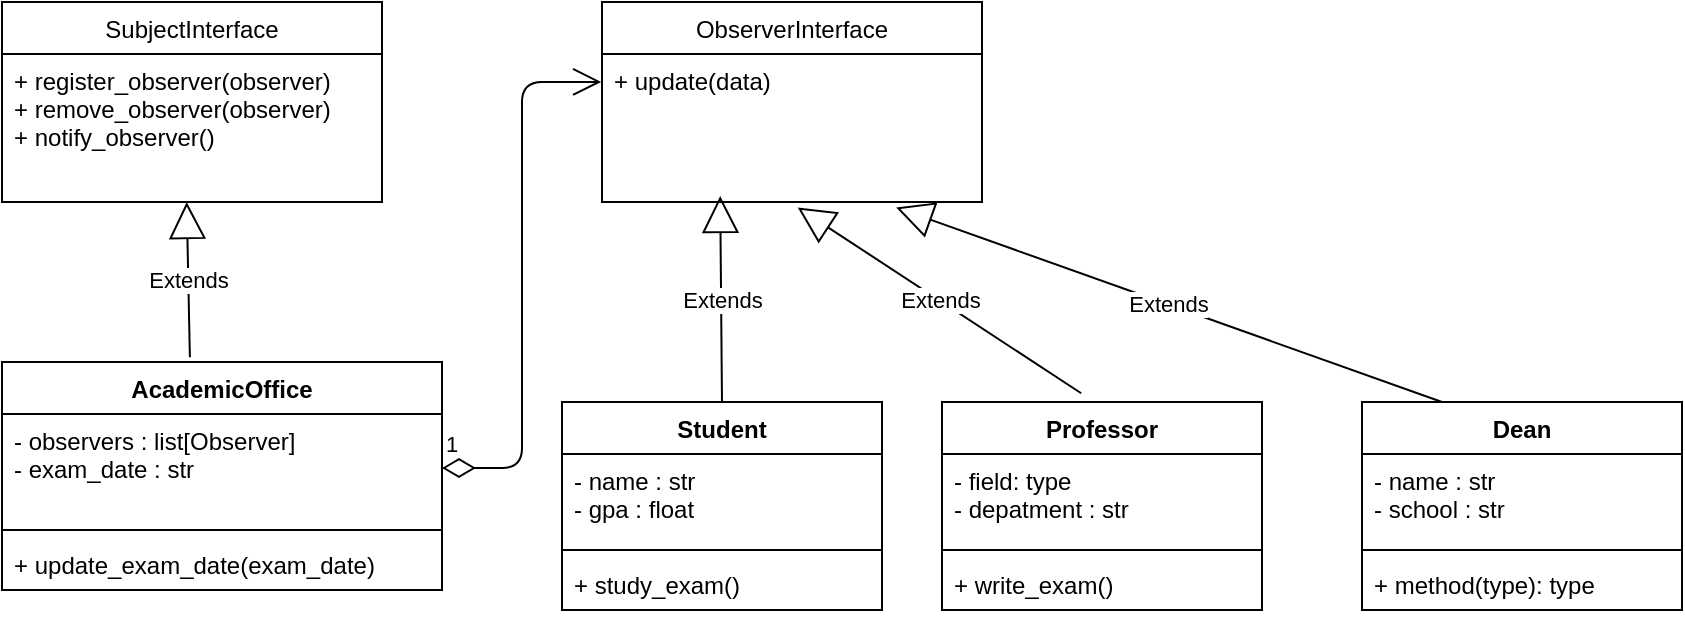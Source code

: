 <mxfile>
    <diagram id="ygEDPdyyPyWpp8rBgjiW" name="Page-1">
        <mxGraphModel dx="1049" dy="443" grid="1" gridSize="10" guides="1" tooltips="1" connect="1" arrows="1" fold="1" page="1" pageScale="1" pageWidth="1100" pageHeight="850" math="0" shadow="0">
            <root>
                <mxCell id="0"/>
                <mxCell id="1" parent="0"/>
                <mxCell id="2" value="ObserverInterface" style="swimlane;fontStyle=0;childLayout=stackLayout;horizontal=1;startSize=26;fillColor=none;horizontalStack=0;resizeParent=1;resizeParentMax=0;resizeLast=0;collapsible=1;marginBottom=0;" vertex="1" parent="1">
                    <mxGeometry x="380" y="110" width="190" height="100" as="geometry"/>
                </mxCell>
                <mxCell id="3" value="+ update(data)&#10;" style="text;strokeColor=none;fillColor=none;align=left;verticalAlign=top;spacingLeft=4;spacingRight=4;overflow=hidden;rotatable=0;points=[[0,0.5],[1,0.5]];portConstraint=eastwest;" vertex="1" parent="2">
                    <mxGeometry y="26" width="190" height="74" as="geometry"/>
                </mxCell>
                <mxCell id="6" value="SubjectInterface" style="swimlane;fontStyle=0;childLayout=stackLayout;horizontal=1;startSize=26;fillColor=none;horizontalStack=0;resizeParent=1;resizeParentMax=0;resizeLast=0;collapsible=1;marginBottom=0;" vertex="1" parent="1">
                    <mxGeometry x="80" y="110" width="190" height="100" as="geometry"/>
                </mxCell>
                <mxCell id="7" value="+ register_observer(observer)&#10;+ remove_observer(observer)&#10;+ notify_observer()&#10;" style="text;strokeColor=none;fillColor=none;align=left;verticalAlign=top;spacingLeft=4;spacingRight=4;overflow=hidden;rotatable=0;points=[[0,0.5],[1,0.5]];portConstraint=eastwest;" vertex="1" parent="6">
                    <mxGeometry y="26" width="190" height="74" as="geometry"/>
                </mxCell>
                <mxCell id="8" value="AcademicOffice" style="swimlane;fontStyle=1;align=center;verticalAlign=top;childLayout=stackLayout;horizontal=1;startSize=26;horizontalStack=0;resizeParent=1;resizeParentMax=0;resizeLast=0;collapsible=1;marginBottom=0;" vertex="1" parent="1">
                    <mxGeometry x="80" y="290" width="220" height="114" as="geometry"/>
                </mxCell>
                <mxCell id="9" value="- observers : list[Observer]&#10;- exam_date : str" style="text;strokeColor=none;fillColor=none;align=left;verticalAlign=top;spacingLeft=4;spacingRight=4;overflow=hidden;rotatable=0;points=[[0,0.5],[1,0.5]];portConstraint=eastwest;" vertex="1" parent="8">
                    <mxGeometry y="26" width="220" height="54" as="geometry"/>
                </mxCell>
                <mxCell id="10" value="" style="line;strokeWidth=1;fillColor=none;align=left;verticalAlign=middle;spacingTop=-1;spacingLeft=3;spacingRight=3;rotatable=0;labelPosition=right;points=[];portConstraint=eastwest;" vertex="1" parent="8">
                    <mxGeometry y="80" width="220" height="8" as="geometry"/>
                </mxCell>
                <mxCell id="11" value="+ update_exam_date(exam_date)" style="text;strokeColor=none;fillColor=none;align=left;verticalAlign=top;spacingLeft=4;spacingRight=4;overflow=hidden;rotatable=0;points=[[0,0.5],[1,0.5]];portConstraint=eastwest;" vertex="1" parent="8">
                    <mxGeometry y="88" width="220" height="26" as="geometry"/>
                </mxCell>
                <mxCell id="13" value="Student" style="swimlane;fontStyle=1;align=center;verticalAlign=top;childLayout=stackLayout;horizontal=1;startSize=26;horizontalStack=0;resizeParent=1;resizeParentMax=0;resizeLast=0;collapsible=1;marginBottom=0;" vertex="1" parent="1">
                    <mxGeometry x="360" y="310" width="160" height="104" as="geometry"/>
                </mxCell>
                <mxCell id="14" value="- name : str&#10;- gpa : float" style="text;strokeColor=none;fillColor=none;align=left;verticalAlign=top;spacingLeft=4;spacingRight=4;overflow=hidden;rotatable=0;points=[[0,0.5],[1,0.5]];portConstraint=eastwest;" vertex="1" parent="13">
                    <mxGeometry y="26" width="160" height="44" as="geometry"/>
                </mxCell>
                <mxCell id="15" value="" style="line;strokeWidth=1;fillColor=none;align=left;verticalAlign=middle;spacingTop=-1;spacingLeft=3;spacingRight=3;rotatable=0;labelPosition=right;points=[];portConstraint=eastwest;" vertex="1" parent="13">
                    <mxGeometry y="70" width="160" height="8" as="geometry"/>
                </mxCell>
                <mxCell id="16" value="+ study_exam()" style="text;strokeColor=none;fillColor=none;align=left;verticalAlign=top;spacingLeft=4;spacingRight=4;overflow=hidden;rotatable=0;points=[[0,0.5],[1,0.5]];portConstraint=eastwest;" vertex="1" parent="13">
                    <mxGeometry y="78" width="160" height="26" as="geometry"/>
                </mxCell>
                <mxCell id="17" value="Professor" style="swimlane;fontStyle=1;align=center;verticalAlign=top;childLayout=stackLayout;horizontal=1;startSize=26;horizontalStack=0;resizeParent=1;resizeParentMax=0;resizeLast=0;collapsible=1;marginBottom=0;" vertex="1" parent="1">
                    <mxGeometry x="550" y="310" width="160" height="104" as="geometry"/>
                </mxCell>
                <mxCell id="18" value="- field: type&#10;- depatment : str" style="text;strokeColor=none;fillColor=none;align=left;verticalAlign=top;spacingLeft=4;spacingRight=4;overflow=hidden;rotatable=0;points=[[0,0.5],[1,0.5]];portConstraint=eastwest;" vertex="1" parent="17">
                    <mxGeometry y="26" width="160" height="44" as="geometry"/>
                </mxCell>
                <mxCell id="19" value="" style="line;strokeWidth=1;fillColor=none;align=left;verticalAlign=middle;spacingTop=-1;spacingLeft=3;spacingRight=3;rotatable=0;labelPosition=right;points=[];portConstraint=eastwest;" vertex="1" parent="17">
                    <mxGeometry y="70" width="160" height="8" as="geometry"/>
                </mxCell>
                <mxCell id="20" value="+ write_exam()" style="text;strokeColor=none;fillColor=none;align=left;verticalAlign=top;spacingLeft=4;spacingRight=4;overflow=hidden;rotatable=0;points=[[0,0.5],[1,0.5]];portConstraint=eastwest;" vertex="1" parent="17">
                    <mxGeometry y="78" width="160" height="26" as="geometry"/>
                </mxCell>
                <mxCell id="25" value="Extends" style="endArrow=block;endSize=16;endFill=0;html=1;entryX=0.515;entryY=1.037;entryDx=0;entryDy=0;entryPerimeter=0;exitX=0.435;exitY=-0.042;exitDx=0;exitDy=0;exitPerimeter=0;" edge="1" parent="1" source="17" target="3">
                    <mxGeometry width="160" relative="1" as="geometry">
                        <mxPoint x="610" y="230" as="sourcePoint"/>
                        <mxPoint x="770" y="230" as="targetPoint"/>
                    </mxGeometry>
                </mxCell>
                <mxCell id="26" value="Extends" style="endArrow=block;endSize=16;endFill=0;html=1;entryX=0.311;entryY=0.959;entryDx=0;entryDy=0;entryPerimeter=0;exitX=0.5;exitY=0;exitDx=0;exitDy=0;" edge="1" parent="1" source="13" target="3">
                    <mxGeometry width="160" relative="1" as="geometry">
                        <mxPoint x="660" y="290" as="sourcePoint"/>
                        <mxPoint x="820" y="290" as="targetPoint"/>
                    </mxGeometry>
                </mxCell>
                <mxCell id="27" value="Extends" style="endArrow=block;endSize=16;endFill=0;html=1;entryX=0.774;entryY=1.037;entryDx=0;entryDy=0;entryPerimeter=0;startArrow=none;exitX=0.25;exitY=0;exitDx=0;exitDy=0;" edge="1" parent="1" source="21" target="3">
                    <mxGeometry width="160" relative="1" as="geometry">
                        <mxPoint x="870" y="320" as="sourcePoint"/>
                        <mxPoint x="820" y="290" as="targetPoint"/>
                    </mxGeometry>
                </mxCell>
                <mxCell id="28" value="Extends" style="endArrow=block;endSize=16;endFill=0;html=1;entryX=0.486;entryY=1;entryDx=0;entryDy=0;entryPerimeter=0;exitX=0.427;exitY=-0.021;exitDx=0;exitDy=0;exitPerimeter=0;" edge="1" parent="1" source="8" target="7">
                    <mxGeometry width="160" relative="1" as="geometry">
                        <mxPoint x="300" y="310" as="sourcePoint"/>
                        <mxPoint x="460" y="310" as="targetPoint"/>
                    </mxGeometry>
                </mxCell>
                <mxCell id="29" value="1" style="endArrow=open;html=1;endSize=12;startArrow=diamondThin;startSize=14;startFill=0;edgeStyle=orthogonalEdgeStyle;align=left;verticalAlign=bottom;entryX=-0.002;entryY=0.189;entryDx=0;entryDy=0;entryPerimeter=0;exitX=1;exitY=0.5;exitDx=0;exitDy=0;" edge="1" parent="1" source="9" target="3">
                    <mxGeometry x="-1" y="3" relative="1" as="geometry">
                        <mxPoint x="340" y="320" as="sourcePoint"/>
                        <mxPoint x="460" y="310" as="targetPoint"/>
                    </mxGeometry>
                </mxCell>
                <mxCell id="21" value="Dean" style="swimlane;fontStyle=1;align=center;verticalAlign=top;childLayout=stackLayout;horizontal=1;startSize=26;horizontalStack=0;resizeParent=1;resizeParentMax=0;resizeLast=0;collapsible=1;marginBottom=0;" vertex="1" parent="1">
                    <mxGeometry x="760" y="310" width="160" height="104" as="geometry"/>
                </mxCell>
                <mxCell id="22" value="- name : str&#10;- school : str" style="text;strokeColor=none;fillColor=none;align=left;verticalAlign=top;spacingLeft=4;spacingRight=4;overflow=hidden;rotatable=0;points=[[0,0.5],[1,0.5]];portConstraint=eastwest;" vertex="1" parent="21">
                    <mxGeometry y="26" width="160" height="44" as="geometry"/>
                </mxCell>
                <mxCell id="23" value="" style="line;strokeWidth=1;fillColor=none;align=left;verticalAlign=middle;spacingTop=-1;spacingLeft=3;spacingRight=3;rotatable=0;labelPosition=right;points=[];portConstraint=eastwest;" vertex="1" parent="21">
                    <mxGeometry y="70" width="160" height="8" as="geometry"/>
                </mxCell>
                <mxCell id="24" value="+ method(type): type" style="text;strokeColor=none;fillColor=none;align=left;verticalAlign=top;spacingLeft=4;spacingRight=4;overflow=hidden;rotatable=0;points=[[0,0.5],[1,0.5]];portConstraint=eastwest;" vertex="1" parent="21">
                    <mxGeometry y="78" width="160" height="26" as="geometry"/>
                </mxCell>
            </root>
        </mxGraphModel>
    </diagram>
</mxfile>